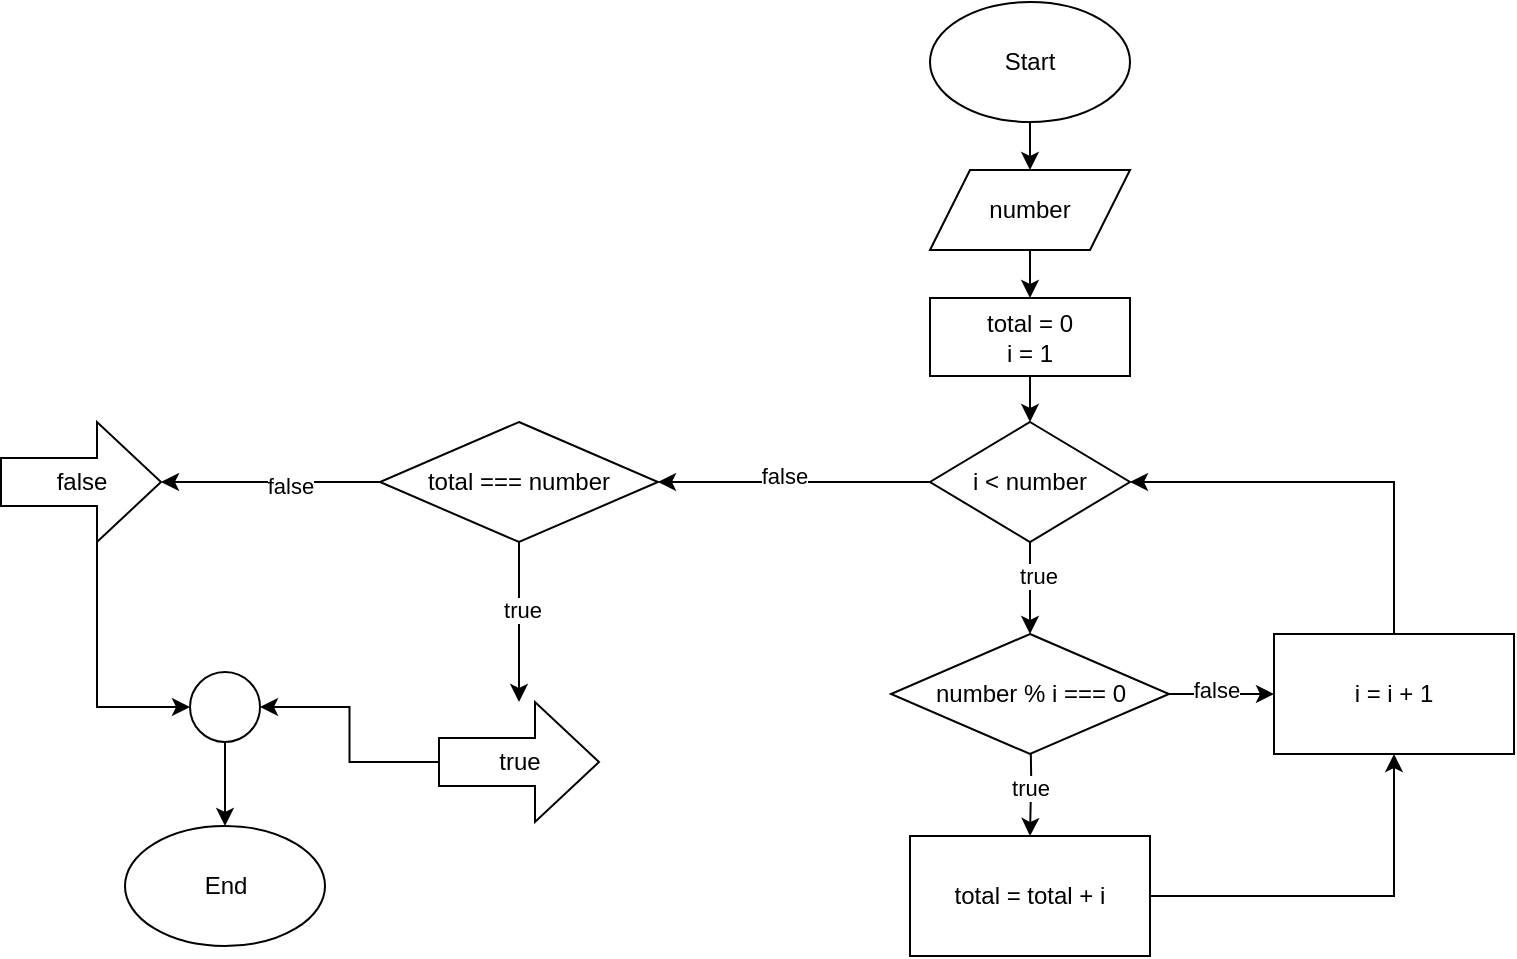 <mxfile version="25.0.1">
  <diagram name="Page-1" id="J6qU1CufO3tT0paZhnID">
    <mxGraphModel dx="2433" dy="755" grid="0" gridSize="10" guides="1" tooltips="1" connect="1" arrows="1" fold="1" page="0" pageScale="1" pageWidth="827" pageHeight="1169" math="0" shadow="0">
      <root>
        <mxCell id="0" />
        <mxCell id="1" parent="0" />
        <mxCell id="n1ISIKl0yZO8UXlDY4mg-5" value="" style="edgeStyle=orthogonalEdgeStyle;rounded=0;orthogonalLoop=1;jettySize=auto;html=1;" parent="1" source="n1ISIKl0yZO8UXlDY4mg-1" target="n1ISIKl0yZO8UXlDY4mg-2" edge="1">
          <mxGeometry relative="1" as="geometry" />
        </mxCell>
        <mxCell id="n1ISIKl0yZO8UXlDY4mg-1" value="Start" style="ellipse;whiteSpace=wrap;html=1;" parent="1" vertex="1">
          <mxGeometry x="-40" y="60" width="100" height="60" as="geometry" />
        </mxCell>
        <mxCell id="mzC1bE1RIrHK8q7NmEKD-2" value="" style="edgeStyle=orthogonalEdgeStyle;rounded=0;orthogonalLoop=1;jettySize=auto;html=1;" edge="1" parent="1" source="n1ISIKl0yZO8UXlDY4mg-2" target="mzC1bE1RIrHK8q7NmEKD-1">
          <mxGeometry relative="1" as="geometry" />
        </mxCell>
        <mxCell id="n1ISIKl0yZO8UXlDY4mg-2" value="number" style="shape=parallelogram;perimeter=parallelogramPerimeter;whiteSpace=wrap;html=1;fixedSize=1;" parent="1" vertex="1">
          <mxGeometry x="-40" y="144" width="100" height="40" as="geometry" />
        </mxCell>
        <mxCell id="n1ISIKl0yZO8UXlDY4mg-7" value="" style="edgeStyle=orthogonalEdgeStyle;rounded=0;orthogonalLoop=1;jettySize=auto;html=1;entryX=0.5;entryY=0;entryDx=0;entryDy=0;" parent="1" edge="1">
          <mxGeometry relative="1" as="geometry">
            <mxPoint x="10" y="325" as="sourcePoint" />
            <mxPoint x="10" y="376" as="targetPoint" />
          </mxGeometry>
        </mxCell>
        <mxCell id="n1ISIKl0yZO8UXlDY4mg-74" value="true" style="edgeLabel;html=1;align=center;verticalAlign=middle;resizable=0;points=[];" parent="n1ISIKl0yZO8UXlDY4mg-7" vertex="1" connectable="0">
          <mxGeometry x="-0.15" y="4" relative="1" as="geometry">
            <mxPoint as="offset" />
          </mxGeometry>
        </mxCell>
        <mxCell id="n1ISIKl0yZO8UXlDY4mg-101" style="edgeStyle=orthogonalEdgeStyle;rounded=0;orthogonalLoop=1;jettySize=auto;html=1;exitX=0;exitY=0.5;exitDx=0;exitDy=0;entryX=1;entryY=0.5;entryDx=0;entryDy=0;" parent="1" source="n1ISIKl0yZO8UXlDY4mg-69" target="n1ISIKl0yZO8UXlDY4mg-100" edge="1">
          <mxGeometry relative="1" as="geometry" />
        </mxCell>
        <mxCell id="n1ISIKl0yZO8UXlDY4mg-102" value="false" style="edgeLabel;html=1;align=center;verticalAlign=middle;resizable=0;points=[];" parent="n1ISIKl0yZO8UXlDY4mg-101" vertex="1" connectable="0">
          <mxGeometry x="0.073" y="-3" relative="1" as="geometry">
            <mxPoint as="offset" />
          </mxGeometry>
        </mxCell>
        <mxCell id="n1ISIKl0yZO8UXlDY4mg-69" value="i &amp;lt; number" style="rhombus;whiteSpace=wrap;html=1;" parent="1" vertex="1">
          <mxGeometry x="-40" y="270" width="100" height="60" as="geometry" />
        </mxCell>
        <mxCell id="n1ISIKl0yZO8UXlDY4mg-77" value="" style="edgeStyle=orthogonalEdgeStyle;rounded=0;orthogonalLoop=1;jettySize=auto;html=1;entryX=0.5;entryY=0;entryDx=0;entryDy=0;" parent="1" target="n1ISIKl0yZO8UXlDY4mg-98" edge="1">
          <mxGeometry relative="1" as="geometry">
            <mxPoint x="10.1" y="417" as="sourcePoint" />
            <mxPoint x="10.1" y="461.036" as="targetPoint" />
          </mxGeometry>
        </mxCell>
        <mxCell id="n1ISIKl0yZO8UXlDY4mg-99" value="true" style="edgeLabel;html=1;align=center;verticalAlign=middle;resizable=0;points=[];" parent="n1ISIKl0yZO8UXlDY4mg-77" vertex="1" connectable="0">
          <mxGeometry x="0.208" relative="1" as="geometry">
            <mxPoint as="offset" />
          </mxGeometry>
        </mxCell>
        <mxCell id="n1ISIKl0yZO8UXlDY4mg-104" value="" style="edgeStyle=orthogonalEdgeStyle;rounded=0;orthogonalLoop=1;jettySize=auto;html=1;" parent="1" source="n1ISIKl0yZO8UXlDY4mg-97" target="n1ISIKl0yZO8UXlDY4mg-103" edge="1">
          <mxGeometry relative="1" as="geometry" />
        </mxCell>
        <mxCell id="n1ISIKl0yZO8UXlDY4mg-105" value="false" style="edgeLabel;html=1;align=center;verticalAlign=middle;resizable=0;points=[];" parent="n1ISIKl0yZO8UXlDY4mg-104" vertex="1" connectable="0">
          <mxGeometry x="-0.143" y="2" relative="1" as="geometry">
            <mxPoint x="1" as="offset" />
          </mxGeometry>
        </mxCell>
        <mxCell id="n1ISIKl0yZO8UXlDY4mg-97" value="number % i === 0" style="rhombus;whiteSpace=wrap;html=1;" parent="1" vertex="1">
          <mxGeometry x="-59.5" y="376" width="139" height="60" as="geometry" />
        </mxCell>
        <mxCell id="n1ISIKl0yZO8UXlDY4mg-107" style="edgeStyle=orthogonalEdgeStyle;rounded=0;orthogonalLoop=1;jettySize=auto;html=1;exitX=1;exitY=0.5;exitDx=0;exitDy=0;entryX=0.5;entryY=1;entryDx=0;entryDy=0;" parent="1" source="n1ISIKl0yZO8UXlDY4mg-98" target="n1ISIKl0yZO8UXlDY4mg-103" edge="1">
          <mxGeometry relative="1" as="geometry" />
        </mxCell>
        <mxCell id="n1ISIKl0yZO8UXlDY4mg-98" value="total = total + i" style="rounded=0;whiteSpace=wrap;html=1;" parent="1" vertex="1">
          <mxGeometry x="-50" y="477" width="120" height="60" as="geometry" />
        </mxCell>
        <mxCell id="n1ISIKl0yZO8UXlDY4mg-109" value="" style="edgeStyle=orthogonalEdgeStyle;rounded=0;orthogonalLoop=1;jettySize=auto;html=1;" parent="1" source="n1ISIKl0yZO8UXlDY4mg-100" target="n1ISIKl0yZO8UXlDY4mg-108" edge="1">
          <mxGeometry relative="1" as="geometry" />
        </mxCell>
        <mxCell id="n1ISIKl0yZO8UXlDY4mg-110" value="true" style="edgeLabel;html=1;align=center;verticalAlign=middle;resizable=0;points=[];" parent="n1ISIKl0yZO8UXlDY4mg-109" vertex="1" connectable="0">
          <mxGeometry x="-0.15" y="1" relative="1" as="geometry">
            <mxPoint as="offset" />
          </mxGeometry>
        </mxCell>
        <mxCell id="n1ISIKl0yZO8UXlDY4mg-112" value="" style="edgeStyle=orthogonalEdgeStyle;rounded=0;orthogonalLoop=1;jettySize=auto;html=1;" parent="1" source="n1ISIKl0yZO8UXlDY4mg-100" target="n1ISIKl0yZO8UXlDY4mg-111" edge="1">
          <mxGeometry relative="1" as="geometry" />
        </mxCell>
        <mxCell id="n1ISIKl0yZO8UXlDY4mg-113" value="false" style="edgeLabel;html=1;align=center;verticalAlign=middle;resizable=0;points=[];" parent="n1ISIKl0yZO8UXlDY4mg-112" vertex="1" connectable="0">
          <mxGeometry x="-0.178" y="2" relative="1" as="geometry">
            <mxPoint as="offset" />
          </mxGeometry>
        </mxCell>
        <mxCell id="n1ISIKl0yZO8UXlDY4mg-100" value="total === number" style="rhombus;whiteSpace=wrap;html=1;" parent="1" vertex="1">
          <mxGeometry x="-315" y="270" width="139" height="60" as="geometry" />
        </mxCell>
        <mxCell id="n1ISIKl0yZO8UXlDY4mg-106" style="edgeStyle=orthogonalEdgeStyle;rounded=0;orthogonalLoop=1;jettySize=auto;html=1;exitX=0.5;exitY=0;exitDx=0;exitDy=0;entryX=1;entryY=0.5;entryDx=0;entryDy=0;" parent="1" source="n1ISIKl0yZO8UXlDY4mg-103" target="n1ISIKl0yZO8UXlDY4mg-69" edge="1">
          <mxGeometry relative="1" as="geometry" />
        </mxCell>
        <mxCell id="n1ISIKl0yZO8UXlDY4mg-103" value="i = i + 1" style="rounded=0;whiteSpace=wrap;html=1;" parent="1" vertex="1">
          <mxGeometry x="132" y="376" width="120" height="60" as="geometry" />
        </mxCell>
        <mxCell id="n1ISIKl0yZO8UXlDY4mg-117" style="edgeStyle=orthogonalEdgeStyle;rounded=0;orthogonalLoop=1;jettySize=auto;html=1;exitX=0;exitY=0.5;exitDx=0;exitDy=0;exitPerimeter=0;entryX=1;entryY=0.5;entryDx=0;entryDy=0;" parent="1" source="n1ISIKl0yZO8UXlDY4mg-108" target="n1ISIKl0yZO8UXlDY4mg-114" edge="1">
          <mxGeometry relative="1" as="geometry" />
        </mxCell>
        <mxCell id="n1ISIKl0yZO8UXlDY4mg-108" value="true" style="shape=singleArrow;whiteSpace=wrap;html=1;arrowWidth=0.4;arrowSize=0.4;" parent="1" vertex="1">
          <mxGeometry x="-285.5" y="410" width="80" height="60" as="geometry" />
        </mxCell>
        <mxCell id="n1ISIKl0yZO8UXlDY4mg-116" style="edgeStyle=orthogonalEdgeStyle;rounded=0;orthogonalLoop=1;jettySize=auto;html=1;exitX=0;exitY=0;exitDx=48;exitDy=60;exitPerimeter=0;entryX=0;entryY=0.5;entryDx=0;entryDy=0;" parent="1" source="n1ISIKl0yZO8UXlDY4mg-111" target="n1ISIKl0yZO8UXlDY4mg-114" edge="1">
          <mxGeometry relative="1" as="geometry" />
        </mxCell>
        <mxCell id="n1ISIKl0yZO8UXlDY4mg-111" value="false" style="shape=singleArrow;whiteSpace=wrap;html=1;arrowWidth=0.4;arrowSize=0.4;" parent="1" vertex="1">
          <mxGeometry x="-504.5" y="270" width="80" height="60" as="geometry" />
        </mxCell>
        <mxCell id="n1ISIKl0yZO8UXlDY4mg-119" value="" style="edgeStyle=orthogonalEdgeStyle;rounded=0;orthogonalLoop=1;jettySize=auto;html=1;" parent="1" source="n1ISIKl0yZO8UXlDY4mg-114" target="n1ISIKl0yZO8UXlDY4mg-118" edge="1">
          <mxGeometry relative="1" as="geometry" />
        </mxCell>
        <mxCell id="n1ISIKl0yZO8UXlDY4mg-114" value="" style="ellipse;whiteSpace=wrap;html=1;aspect=fixed;" parent="1" vertex="1">
          <mxGeometry x="-410" y="395" width="35" height="35" as="geometry" />
        </mxCell>
        <mxCell id="n1ISIKl0yZO8UXlDY4mg-118" value="End" style="ellipse;whiteSpace=wrap;html=1;" parent="1" vertex="1">
          <mxGeometry x="-442.5" y="472" width="100" height="60" as="geometry" />
        </mxCell>
        <mxCell id="mzC1bE1RIrHK8q7NmEKD-3" value="" style="edgeStyle=orthogonalEdgeStyle;rounded=0;orthogonalLoop=1;jettySize=auto;html=1;" edge="1" parent="1" source="mzC1bE1RIrHK8q7NmEKD-1" target="n1ISIKl0yZO8UXlDY4mg-69">
          <mxGeometry relative="1" as="geometry" />
        </mxCell>
        <mxCell id="mzC1bE1RIrHK8q7NmEKD-1" value="total = 0&lt;br&gt;i = 1" style="rounded=0;whiteSpace=wrap;html=1;" vertex="1" parent="1">
          <mxGeometry x="-40" y="208" width="100" height="39" as="geometry" />
        </mxCell>
      </root>
    </mxGraphModel>
  </diagram>
</mxfile>
